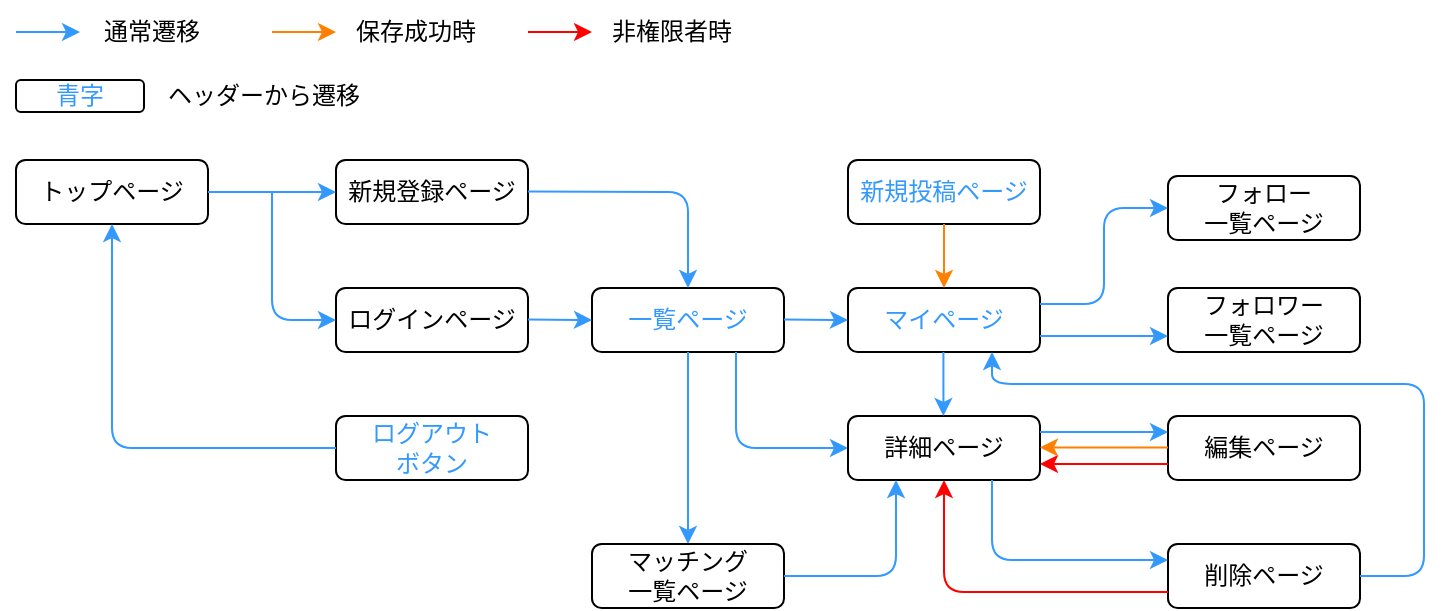 <mxfile>
    <diagram id="2Nt36aLa4AlL4ceiU0c5" name="ページ1">
        <mxGraphModel dx="588" dy="290" grid="1" gridSize="8" guides="1" tooltips="1" connect="1" arrows="1" fold="1" page="1" pageScale="1" pageWidth="827" pageHeight="583" math="0" shadow="0">
            <root>
                <mxCell id="0"/>
                <mxCell id="1" parent="0"/>
                <mxCell id="3" value="トップページ" style="rounded=1;whiteSpace=wrap;html=1;" parent="1" vertex="1">
                    <mxGeometry x="64" y="232" width="96" height="32" as="geometry"/>
                </mxCell>
                <mxCell id="4" value="新規登録ページ" style="rounded=1;whiteSpace=wrap;html=1;" parent="1" vertex="1">
                    <mxGeometry x="224" y="232" width="96" height="32" as="geometry"/>
                </mxCell>
                <mxCell id="5" value="ログインページ" style="rounded=1;whiteSpace=wrap;html=1;" parent="1" vertex="1">
                    <mxGeometry x="224" y="296" width="96" height="32" as="geometry"/>
                </mxCell>
                <mxCell id="7" value="" style="endArrow=classic;html=1;entryX=0;entryY=0.5;entryDx=0;entryDy=0;exitX=1;exitY=0.5;exitDx=0;exitDy=0;strokeColor=#3399FF;" parent="1" source="3" target="4" edge="1">
                    <mxGeometry width="50" height="50" relative="1" as="geometry">
                        <mxPoint x="180" y="264" as="sourcePoint"/>
                        <mxPoint x="230" y="214" as="targetPoint"/>
                    </mxGeometry>
                </mxCell>
                <mxCell id="8" value="" style="endArrow=classic;html=1;entryX=0;entryY=0.5;entryDx=0;entryDy=0;strokeColor=#3399FF;" parent="1" target="5" edge="1">
                    <mxGeometry width="50" height="50" relative="1" as="geometry">
                        <mxPoint x="192" y="248" as="sourcePoint"/>
                        <mxPoint x="270" y="284" as="targetPoint"/>
                        <Array as="points">
                            <mxPoint x="192" y="312"/>
                        </Array>
                    </mxGeometry>
                </mxCell>
                <mxCell id="9" value="&lt;font color=&quot;#3399ff&quot;&gt;新規投稿ページ&lt;/font&gt;" style="rounded=1;whiteSpace=wrap;html=1;" parent="1" vertex="1">
                    <mxGeometry x="480" y="232" width="96" height="32" as="geometry"/>
                </mxCell>
                <mxCell id="10" value="&lt;font color=&quot;#3399ff&quot;&gt;マイページ&lt;/font&gt;" style="rounded=1;whiteSpace=wrap;html=1;" parent="1" vertex="1">
                    <mxGeometry x="480" y="296" width="96" height="32" as="geometry"/>
                </mxCell>
                <mxCell id="11" value="&lt;font color=&quot;#3399ff&quot;&gt;一覧ページ&lt;/font&gt;" style="rounded=1;whiteSpace=wrap;html=1;" parent="1" vertex="1">
                    <mxGeometry x="352" y="296" width="96" height="32" as="geometry"/>
                </mxCell>
                <mxCell id="15" value="" style="endArrow=classic;html=1;exitX=1;exitY=0.5;exitDx=0;exitDy=0;strokeColor=#3399FF;" parent="1" edge="1">
                    <mxGeometry width="50" height="50" relative="1" as="geometry">
                        <mxPoint x="320" y="311.72" as="sourcePoint"/>
                        <mxPoint x="352" y="312" as="targetPoint"/>
                    </mxGeometry>
                </mxCell>
                <mxCell id="18" value="" style="endArrow=classic;html=1;strokeColor=#3399FF;startArrow=none;startFill=0;exitX=0.75;exitY=1;exitDx=0;exitDy=0;" parent="1" source="11" target="19" edge="1">
                    <mxGeometry width="50" height="50" relative="1" as="geometry">
                        <mxPoint x="416" y="336" as="sourcePoint"/>
                        <mxPoint x="488" y="344" as="targetPoint"/>
                        <Array as="points">
                            <mxPoint x="424" y="376"/>
                        </Array>
                    </mxGeometry>
                </mxCell>
                <mxCell id="19" value="詳細ページ" style="rounded=1;whiteSpace=wrap;html=1;" parent="1" vertex="1">
                    <mxGeometry x="480" y="360" width="96" height="32" as="geometry"/>
                </mxCell>
                <mxCell id="13" value="" style="endArrow=classic;html=1;exitX=1;exitY=0.5;exitDx=0;exitDy=0;strokeColor=#3399FF;entryX=0.5;entryY=0;entryDx=0;entryDy=0;" parent="1" target="11" edge="1">
                    <mxGeometry width="50" height="50" relative="1" as="geometry">
                        <mxPoint x="320" y="247.72" as="sourcePoint"/>
                        <mxPoint x="384" y="247.72" as="targetPoint"/>
                        <Array as="points">
                            <mxPoint x="400" y="248"/>
                        </Array>
                    </mxGeometry>
                </mxCell>
                <mxCell id="22" value="" style="endArrow=classic;html=1;exitX=0.5;exitY=1;exitDx=0;exitDy=0;strokeColor=#FF8000;entryX=0.5;entryY=0;entryDx=0;entryDy=0;" parent="1" source="9" target="10" edge="1">
                    <mxGeometry width="50" height="50" relative="1" as="geometry">
                        <mxPoint x="328.0" y="255.72" as="sourcePoint"/>
                        <mxPoint x="488" y="255.935" as="targetPoint"/>
                    </mxGeometry>
                </mxCell>
                <mxCell id="23" value="" style="endArrow=classic;html=1;exitX=0.5;exitY=1;exitDx=0;exitDy=0;strokeColor=#3399FF;entryX=0.5;entryY=0;entryDx=0;entryDy=0;" parent="1" edge="1">
                    <mxGeometry width="50" height="50" relative="1" as="geometry">
                        <mxPoint x="527.71" y="328" as="sourcePoint"/>
                        <mxPoint x="527.71" y="360" as="targetPoint"/>
                    </mxGeometry>
                </mxCell>
                <mxCell id="24" value="編集ページ" style="rounded=1;whiteSpace=wrap;html=1;" parent="1" vertex="1">
                    <mxGeometry x="640" y="360" width="96" height="32" as="geometry"/>
                </mxCell>
                <mxCell id="25" value="削除ページ" style="rounded=1;whiteSpace=wrap;html=1;" parent="1" vertex="1">
                    <mxGeometry x="640" y="424" width="96" height="32" as="geometry"/>
                </mxCell>
                <mxCell id="26" value="" style="endArrow=classic;html=1;exitX=1;exitY=0.25;exitDx=0;exitDy=0;strokeColor=#3399FF;entryX=0;entryY=0.25;entryDx=0;entryDy=0;" parent="1" source="19" target="24" edge="1">
                    <mxGeometry width="50" height="50" relative="1" as="geometry">
                        <mxPoint x="535.71" y="336" as="sourcePoint"/>
                        <mxPoint x="535.71" y="368" as="targetPoint"/>
                    </mxGeometry>
                </mxCell>
                <mxCell id="27" value="" style="endArrow=classic;html=1;exitX=0;exitY=0.75;exitDx=0;exitDy=0;strokeColor=#FF0000;entryX=1;entryY=0.75;entryDx=0;entryDy=0;" parent="1" source="24" target="19" edge="1">
                    <mxGeometry width="50" height="50" relative="1" as="geometry">
                        <mxPoint x="608" y="384" as="sourcePoint"/>
                        <mxPoint x="608" y="416" as="targetPoint"/>
                    </mxGeometry>
                </mxCell>
                <mxCell id="28" value="" style="endArrow=classic;html=1;exitX=0;exitY=0.75;exitDx=0;exitDy=0;strokeColor=#FF8000;entryX=1;entryY=0.75;entryDx=0;entryDy=0;" parent="1" edge="1">
                    <mxGeometry width="50" height="50" relative="1" as="geometry">
                        <mxPoint x="640" y="375.71" as="sourcePoint"/>
                        <mxPoint x="576" y="375.71" as="targetPoint"/>
                    </mxGeometry>
                </mxCell>
                <mxCell id="29" value="" style="endArrow=classic;html=1;strokeColor=#3399FF;exitX=1;exitY=0.5;exitDx=0;exitDy=0;entryX=0.75;entryY=1;entryDx=0;entryDy=0;" parent="1" source="25" target="10" edge="1">
                    <mxGeometry width="50" height="50" relative="1" as="geometry">
                        <mxPoint x="752" y="440" as="sourcePoint"/>
                        <mxPoint x="552" y="344" as="targetPoint"/>
                        <Array as="points">
                            <mxPoint x="768" y="440"/>
                            <mxPoint x="768" y="344"/>
                            <mxPoint x="552" y="344"/>
                        </Array>
                    </mxGeometry>
                </mxCell>
                <mxCell id="30" value="" style="endArrow=classic;html=1;exitX=0.75;exitY=1;exitDx=0;exitDy=0;strokeColor=#3399FF;entryX=0;entryY=0.25;entryDx=0;entryDy=0;startArrow=none;startFill=0;" parent="1" source="19" target="25" edge="1">
                    <mxGeometry width="50" height="50" relative="1" as="geometry">
                        <mxPoint x="536" y="408" as="sourcePoint"/>
                        <mxPoint x="600" y="408" as="targetPoint"/>
                        <Array as="points">
                            <mxPoint x="552" y="432"/>
                        </Array>
                    </mxGeometry>
                </mxCell>
                <mxCell id="31" value="" style="endArrow=classic;html=1;exitX=0;exitY=0.75;exitDx=0;exitDy=0;strokeColor=#FF0000;entryX=0.5;entryY=1;entryDx=0;entryDy=0;" parent="1" source="25" target="19" edge="1">
                    <mxGeometry width="50" height="50" relative="1" as="geometry">
                        <mxPoint x="632" y="448" as="sourcePoint"/>
                        <mxPoint x="568" y="448" as="targetPoint"/>
                        <Array as="points">
                            <mxPoint x="528" y="448"/>
                        </Array>
                    </mxGeometry>
                </mxCell>
                <mxCell id="32" value="&lt;font color=&quot;#3399ff&quot;&gt;ログアウト&lt;br&gt;ボタン&lt;/font&gt;" style="rounded=1;whiteSpace=wrap;html=1;" parent="1" vertex="1">
                    <mxGeometry x="224" y="360" width="96" height="32" as="geometry"/>
                </mxCell>
                <mxCell id="35" value="" style="endArrow=classic;html=1;entryX=0.5;entryY=1;entryDx=0;entryDy=0;exitX=0;exitY=0.5;exitDx=0;exitDy=0;strokeColor=#3399FF;" parent="1" source="32" target="3" edge="1">
                    <mxGeometry width="50" height="50" relative="1" as="geometry">
                        <mxPoint x="176.0" y="264" as="sourcePoint"/>
                        <mxPoint x="240" y="264" as="targetPoint"/>
                        <Array as="points">
                            <mxPoint x="112" y="376"/>
                        </Array>
                    </mxGeometry>
                </mxCell>
                <mxCell id="39" value="" style="endArrow=classic;html=1;exitX=1;exitY=0.5;exitDx=0;exitDy=0;strokeColor=#3399FF;" parent="1" edge="1">
                    <mxGeometry width="50" height="50" relative="1" as="geometry">
                        <mxPoint x="64.0" y="168" as="sourcePoint"/>
                        <mxPoint x="96" y="168" as="targetPoint"/>
                    </mxGeometry>
                </mxCell>
                <mxCell id="40" value="通常遷移" style="rounded=1;whiteSpace=wrap;html=1;fillColor=none;strokeColor=none;" parent="1" vertex="1">
                    <mxGeometry x="104" y="152" width="56" height="32" as="geometry"/>
                </mxCell>
                <mxCell id="41" value="" style="endArrow=classic;html=1;exitX=1;exitY=0.5;exitDx=0;exitDy=0;strokeColor=#FF8000;" parent="1" edge="1">
                    <mxGeometry width="50" height="50" relative="1" as="geometry">
                        <mxPoint x="192.0" y="168" as="sourcePoint"/>
                        <mxPoint x="224" y="168" as="targetPoint"/>
                    </mxGeometry>
                </mxCell>
                <mxCell id="42" value="保存成功時" style="rounded=1;whiteSpace=wrap;html=1;fillColor=none;strokeColor=none;" parent="1" vertex="1">
                    <mxGeometry x="232" y="152" width="64" height="32" as="geometry"/>
                </mxCell>
                <mxCell id="43" value="" style="endArrow=classic;html=1;exitX=1;exitY=0.5;exitDx=0;exitDy=0;strokeColor=#FF0000;" parent="1" edge="1">
                    <mxGeometry width="50" height="50" relative="1" as="geometry">
                        <mxPoint x="320.0" y="168" as="sourcePoint"/>
                        <mxPoint x="352" y="168" as="targetPoint"/>
                    </mxGeometry>
                </mxCell>
                <mxCell id="44" value="非権限者時" style="rounded=1;whiteSpace=wrap;html=1;fillColor=none;strokeColor=none;" parent="1" vertex="1">
                    <mxGeometry x="360" y="152" width="64" height="32" as="geometry"/>
                </mxCell>
                <mxCell id="46" value="&lt;font color=&quot;#3399ff&quot;&gt;青字&lt;/font&gt;" style="rounded=1;whiteSpace=wrap;html=1;" parent="1" vertex="1">
                    <mxGeometry x="64" y="192" width="64" height="16" as="geometry"/>
                </mxCell>
                <mxCell id="47" value="ヘッダーから遷移" style="rounded=1;whiteSpace=wrap;html=1;fillColor=none;strokeColor=none;" parent="1" vertex="1">
                    <mxGeometry x="136" y="184" width="104" height="32" as="geometry"/>
                </mxCell>
                <mxCell id="48" value="" style="endArrow=classic;html=1;exitX=1;exitY=0.5;exitDx=0;exitDy=0;strokeColor=#3399FF;" parent="1" edge="1">
                    <mxGeometry width="50" height="50" relative="1" as="geometry">
                        <mxPoint x="448" y="311.74" as="sourcePoint"/>
                        <mxPoint x="480" y="312.02" as="targetPoint"/>
                    </mxGeometry>
                </mxCell>
                <mxCell id="49" value="フォロー&lt;br&gt;一覧ページ" style="rounded=1;whiteSpace=wrap;html=1;" parent="1" vertex="1">
                    <mxGeometry x="640" y="240" width="96" height="32" as="geometry"/>
                </mxCell>
                <mxCell id="50" value="" style="endArrow=none;html=1;strokeColor=#3399FF;exitX=0;exitY=0.5;exitDx=0;exitDy=0;startArrow=classic;startFill=1;endFill=0;" parent="1" source="49" edge="1">
                    <mxGeometry width="50" height="50" relative="1" as="geometry">
                        <mxPoint x="760" y="288" as="sourcePoint"/>
                        <mxPoint x="576" y="304" as="targetPoint"/>
                        <Array as="points">
                            <mxPoint x="608" y="256"/>
                            <mxPoint x="608" y="304"/>
                        </Array>
                    </mxGeometry>
                </mxCell>
                <mxCell id="52" value="フォロワー&lt;br&gt;一覧ページ" style="rounded=1;whiteSpace=wrap;html=1;" vertex="1" parent="1">
                    <mxGeometry x="640" y="296" width="96" height="32" as="geometry"/>
                </mxCell>
                <mxCell id="53" value="" style="endArrow=classic;html=1;exitX=0.5;exitY=1;exitDx=0;exitDy=0;strokeColor=#3399FF;startArrow=none;startFill=0;entryX=0.5;entryY=0;entryDx=0;entryDy=0;" edge="1" parent="1" source="11" target="54">
                    <mxGeometry width="50" height="50" relative="1" as="geometry">
                        <mxPoint x="408" y="336" as="sourcePoint"/>
                        <mxPoint x="376" y="416" as="targetPoint"/>
                        <Array as="points"/>
                    </mxGeometry>
                </mxCell>
                <mxCell id="54" value="マッチング&lt;br&gt;一覧ページ" style="rounded=1;whiteSpace=wrap;html=1;" vertex="1" parent="1">
                    <mxGeometry x="352" y="424" width="96" height="32" as="geometry"/>
                </mxCell>
                <mxCell id="56" value="" style="endArrow=classic;html=1;strokeColor=#3399FF;startArrow=none;startFill=0;exitX=1;exitY=0.5;exitDx=0;exitDy=0;entryX=0.25;entryY=1;entryDx=0;entryDy=0;" edge="1" parent="1" source="54" target="19">
                    <mxGeometry width="50" height="50" relative="1" as="geometry">
                        <mxPoint x="432" y="336" as="sourcePoint"/>
                        <mxPoint x="488" y="384" as="targetPoint"/>
                        <Array as="points">
                            <mxPoint x="504" y="440"/>
                        </Array>
                    </mxGeometry>
                </mxCell>
                <mxCell id="57" value="" style="endArrow=none;html=1;strokeColor=#3399FF;startArrow=classic;startFill=1;endFill=0;entryX=1;entryY=0.75;entryDx=0;entryDy=0;" edge="1" parent="1" target="10">
                    <mxGeometry width="50" height="50" relative="1" as="geometry">
                        <mxPoint x="640" y="320" as="sourcePoint"/>
                        <mxPoint x="576" y="312" as="targetPoint"/>
                        <Array as="points"/>
                    </mxGeometry>
                </mxCell>
            </root>
        </mxGraphModel>
    </diagram>
</mxfile>